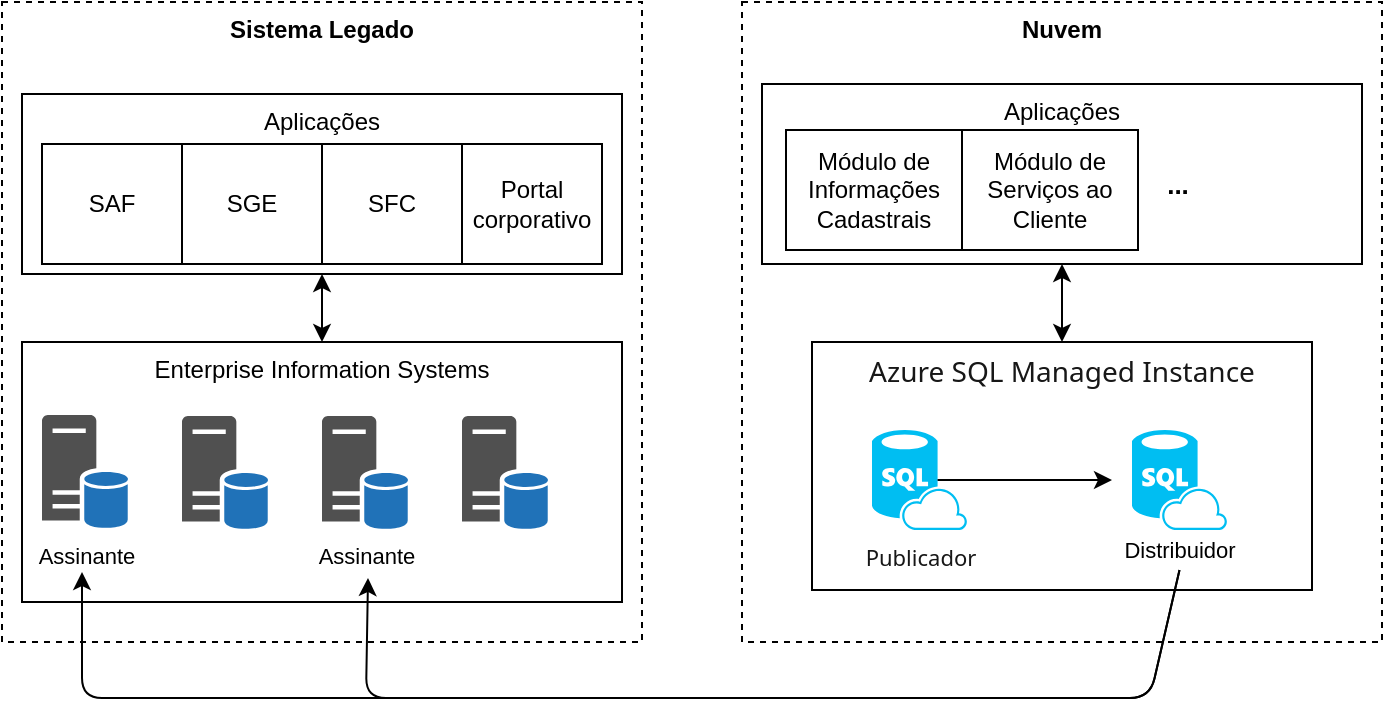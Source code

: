 <mxfile version="14.9.8" type="device"><diagram id="KFrItEHba90ccI1JYlix" name="Page-1"><mxGraphModel dx="1422" dy="761" grid="1" gridSize="10" guides="1" tooltips="1" connect="1" arrows="1" fold="1" page="1" pageScale="1" pageWidth="850" pageHeight="1100" math="0" shadow="0"><root><mxCell id="0"/><mxCell id="1" parent="0"/><mxCell id="W6iCnXlDiaRMU4wi2Z-U-7" value="Sistema Legado" style="rounded=0;whiteSpace=wrap;html=1;align=center;dashed=1;verticalAlign=top;fontStyle=1" parent="1" vertex="1"><mxGeometry x="30" y="160" width="320" height="320" as="geometry"/></mxCell><mxCell id="W6iCnXlDiaRMU4wi2Z-U-14" value="&lt;span&gt;Aplicações&lt;/span&gt;" style="rounded=0;whiteSpace=wrap;html=1;fontSize=12;align=center;verticalAlign=top;" parent="1" vertex="1"><mxGeometry x="40" y="206" width="300" height="90" as="geometry"/></mxCell><mxCell id="W6iCnXlDiaRMU4wi2Z-U-2" value="SAF" style="rounded=0;whiteSpace=wrap;html=1;align=center;" parent="1" vertex="1"><mxGeometry x="50" y="231" width="70" height="60" as="geometry"/></mxCell><mxCell id="W6iCnXlDiaRMU4wi2Z-U-3" value="SGE" style="rounded=0;whiteSpace=wrap;html=1;align=center;" parent="1" vertex="1"><mxGeometry x="120" y="231" width="70" height="60" as="geometry"/></mxCell><mxCell id="W6iCnXlDiaRMU4wi2Z-U-4" value="SFC" style="rounded=0;whiteSpace=wrap;html=1;align=center;" parent="1" vertex="1"><mxGeometry x="190" y="231" width="70" height="60" as="geometry"/></mxCell><mxCell id="W6iCnXlDiaRMU4wi2Z-U-5" value="&lt;span&gt;Portal corporativo&lt;/span&gt;" style="rounded=0;whiteSpace=wrap;html=1;align=center;" parent="1" vertex="1"><mxGeometry x="260" y="231" width="70" height="60" as="geometry"/></mxCell><mxCell id="W6iCnXlDiaRMU4wi2Z-U-6" value="&lt;span style=&quot;font-size: 12px;&quot;&gt;Enterprise Information Systems&lt;/span&gt;" style="rounded=0;whiteSpace=wrap;html=1;align=center;verticalAlign=top;fontStyle=0;fontSize=12;" parent="1" vertex="1"><mxGeometry x="40" y="330" width="300" height="130" as="geometry"/></mxCell><mxCell id="W6iCnXlDiaRMU4wi2Z-U-12" value="" style="endArrow=classic;startArrow=classic;html=1;fontSize=12;entryX=0.5;entryY=1;entryDx=0;entryDy=0;exitX=0.5;exitY=0;exitDx=0;exitDy=0;" parent="1" source="W6iCnXlDiaRMU4wi2Z-U-6" target="W6iCnXlDiaRMU4wi2Z-U-14" edge="1"><mxGeometry width="50" height="50" relative="1" as="geometry"><mxPoint x="530" y="390" as="sourcePoint"/><mxPoint x="580" y="340" as="targetPoint"/></mxGeometry></mxCell><mxCell id="W6iCnXlDiaRMU4wi2Z-U-15" value="Nuvem" style="rounded=0;whiteSpace=wrap;html=1;align=center;dashed=1;verticalAlign=top;fontStyle=1" parent="1" vertex="1"><mxGeometry x="400" y="160" width="320" height="320" as="geometry"/></mxCell><mxCell id="W6iCnXlDiaRMU4wi2Z-U-17" value="&lt;span style=&quot;color: rgb(23, 23, 23); font-family: &amp;quot;segoe ui&amp;quot;, segoeui, &amp;quot;helvetica neue&amp;quot;, helvetica, arial, sans-serif; font-size: 14px; text-align: left; background-color: rgb(255, 255, 255);&quot;&gt;Azure SQL Managed Instance&lt;/span&gt;" style="rounded=0;whiteSpace=wrap;html=1;fontSize=12;align=center;verticalAlign=top;fontStyle=0" parent="1" vertex="1"><mxGeometry x="435" y="330" width="250" height="124" as="geometry"/></mxCell><mxCell id="W6iCnXlDiaRMU4wi2Z-U-18" value="&lt;span style=&quot;color: rgb(23, 23, 23); font-family: &amp;quot;segoe ui&amp;quot;, segoeui, &amp;quot;helvetica neue&amp;quot;, helvetica, arial, sans-serif; font-size: 11px; background-color: rgb(255, 255, 255);&quot;&gt;Publicador&lt;/span&gt;" style="verticalLabelPosition=bottom;html=1;verticalAlign=top;align=center;strokeColor=none;fillColor=#00BEF2;shape=mxgraph.azure.sql_database_sql_azure;fontSize=11;" parent="1" vertex="1"><mxGeometry x="465" y="374" width="47.5" height="50" as="geometry"/></mxCell><mxCell id="W6iCnXlDiaRMU4wi2Z-U-19" value="" style="verticalLabelPosition=bottom;html=1;verticalAlign=top;align=center;strokeColor=none;fillColor=#00BEF2;shape=mxgraph.azure.sql_database_sql_azure;fontSize=11;" parent="1" vertex="1"><mxGeometry x="595" y="374" width="47.5" height="50" as="geometry"/></mxCell><mxCell id="W6iCnXlDiaRMU4wi2Z-U-20" value="" style="endArrow=classic;html=1;fontSize=11;exitX=0.69;exitY=0.5;exitDx=0;exitDy=0;exitPerimeter=0;" parent="1" source="W6iCnXlDiaRMU4wi2Z-U-18" edge="1"><mxGeometry width="50" height="50" relative="1" as="geometry"><mxPoint x="855" y="444" as="sourcePoint"/><mxPoint x="585" y="399" as="targetPoint"/></mxGeometry></mxCell><mxCell id="W6iCnXlDiaRMU4wi2Z-U-22" value="Assinante" style="shadow=0;dashed=0;html=1;strokeColor=none;fillColor=#505050;labelPosition=center;verticalLabelPosition=bottom;verticalAlign=top;outlineConnect=0;align=center;shape=mxgraph.office.databases.database_server_blue;fontSize=11;" parent="1" vertex="1"><mxGeometry x="50" y="366.5" width="43" height="57" as="geometry"/></mxCell><mxCell id="W6iCnXlDiaRMU4wi2Z-U-23" value="" style="shadow=0;dashed=0;html=1;strokeColor=none;fillColor=#505050;labelPosition=center;verticalLabelPosition=bottom;verticalAlign=top;outlineConnect=0;align=center;shape=mxgraph.office.databases.database_server_blue;fontSize=11;" parent="1" vertex="1"><mxGeometry x="120" y="367" width="43" height="57" as="geometry"/></mxCell><mxCell id="W6iCnXlDiaRMU4wi2Z-U-24" value="Assinante" style="shadow=0;dashed=0;html=1;strokeColor=none;fillColor=#505050;labelPosition=center;verticalLabelPosition=bottom;verticalAlign=top;outlineConnect=0;align=center;shape=mxgraph.office.databases.database_server_blue;fontSize=11;" parent="1" vertex="1"><mxGeometry x="190" y="367" width="43" height="57" as="geometry"/></mxCell><mxCell id="W6iCnXlDiaRMU4wi2Z-U-25" value="" style="shadow=0;dashed=0;html=1;strokeColor=none;fillColor=#505050;labelPosition=center;verticalLabelPosition=bottom;verticalAlign=top;outlineConnect=0;align=center;shape=mxgraph.office.databases.database_server_blue;fontSize=11;" parent="1" vertex="1"><mxGeometry x="260" y="367" width="43" height="57" as="geometry"/></mxCell><mxCell id="W6iCnXlDiaRMU4wi2Z-U-26" value="" style="endArrow=classic;html=1;fontSize=11;exitX=0.5;exitY=1;exitDx=0;exitDy=0;" parent="1" source="W6iCnXlDiaRMU4wi2Z-U-31" edge="1"><mxGeometry width="50" height="50" relative="1" as="geometry"><mxPoint x="609.5" y="340" as="sourcePoint"/><mxPoint x="213" y="448" as="targetPoint"/><Array as="points"><mxPoint x="604" y="508"/><mxPoint x="212" y="508"/></Array></mxGeometry></mxCell><mxCell id="W6iCnXlDiaRMU4wi2Z-U-30" value="" style="endArrow=classic;html=1;fontSize=11;exitX=0.5;exitY=1;exitDx=0;exitDy=0;" parent="1" source="W6iCnXlDiaRMU4wi2Z-U-31" edge="1"><mxGeometry width="50" height="50" relative="1" as="geometry"><mxPoint x="688" y="330" as="sourcePoint"/><mxPoint x="70" y="445" as="targetPoint"/><Array as="points"><mxPoint x="604" y="508"/><mxPoint x="70" y="508"/></Array></mxGeometry></mxCell><mxCell id="W6iCnXlDiaRMU4wi2Z-U-31" value="Distribuidor" style="text;html=1;strokeColor=none;fillColor=none;align=center;verticalAlign=middle;whiteSpace=wrap;rounded=0;fontSize=11;" parent="1" vertex="1"><mxGeometry x="598.75" y="424" width="40" height="20" as="geometry"/></mxCell><mxCell id="W6iCnXlDiaRMU4wi2Z-U-32" value="&lt;span&gt;Aplicações&lt;/span&gt;" style="rounded=0;whiteSpace=wrap;html=1;fontSize=12;align=center;verticalAlign=top;" parent="1" vertex="1"><mxGeometry x="410" y="201" width="300" height="90" as="geometry"/></mxCell><mxCell id="W6iCnXlDiaRMU4wi2Z-U-33" value="Módulo de Informações Cadastrais" style="rounded=0;whiteSpace=wrap;html=1;align=center;" parent="1" vertex="1"><mxGeometry x="422" y="224" width="88" height="60" as="geometry"/></mxCell><mxCell id="W6iCnXlDiaRMU4wi2Z-U-34" value="Módulo de Serviços ao Cliente" style="rounded=0;whiteSpace=wrap;html=1;align=center;" parent="1" vertex="1"><mxGeometry x="510" y="224" width="88" height="60" as="geometry"/></mxCell><mxCell id="W6iCnXlDiaRMU4wi2Z-U-35" value="..." style="text;html=1;strokeColor=none;fillColor=none;align=center;verticalAlign=middle;whiteSpace=wrap;rounded=0;fontSize=13;fontStyle=1" parent="1" vertex="1"><mxGeometry x="598" y="241" width="40" height="20" as="geometry"/></mxCell><mxCell id="0zZeokfFsDTy7rspmyDd-1" value="" style="endArrow=classic;startArrow=classic;html=1;entryX=0.5;entryY=1;entryDx=0;entryDy=0;exitX=0.5;exitY=0;exitDx=0;exitDy=0;" edge="1" parent="1" source="W6iCnXlDiaRMU4wi2Z-U-17" target="W6iCnXlDiaRMU4wi2Z-U-32"><mxGeometry width="50" height="50" relative="1" as="geometry"><mxPoint x="750" y="380" as="sourcePoint"/><mxPoint x="760" y="250" as="targetPoint"/></mxGeometry></mxCell></root></mxGraphModel></diagram></mxfile>